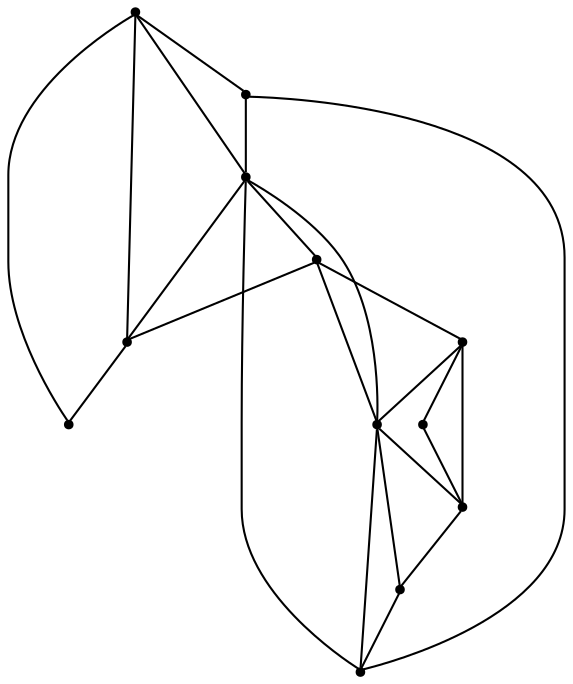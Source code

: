 graph {
  node [shape=point,comment="{\"directed\":false,\"doi\":\"10.1007/978-3-642-36763-2_38\",\"figure\":\"2 (2)\"}"]

  v0 [pos="1400.6056264071788,732.285268283505"]
  v1 [pos="1343.9783766772036,664.4491050089989"]
  v2 [pos="1446.2104362406674,786.9316105134524"]
  v3 [pos="1406.7641903446554,802.6840558835266"]
  v4 [pos="1343.9813988246792,750.996622713502"]
  v5 [pos="1266.6173501653263,765.9656553865452"]
  v6 [pos="1343.9783766772036,827.7591123482703"]
  v7 [pos="1190.6292375334115,705.2766068438167"]
  v8 [pos="1256.9155887155957,804.5802707070222"]
  v9 [pos="1190.6292375334115,786.9316105134524"]
  v10 [pos="1275.5279134059938,682.6728613415256"]
  v11 [pos="1190.6334367277984,751.9466377860381"]

  v0 -- v1 [id="-1",pos="1400.6056264071788,732.285268283505 1343.9783766772036,664.4491050089989 1343.9783766772036,664.4491050089989 1343.9783766772036,664.4491050089989"]
  v9 -- v11 [id="-2",pos="1190.6292375334115,786.9316105134524 1190.6334367277984,751.9466377860381 1190.6334367277984,751.9466377860381 1190.6334367277984,751.9466377860381"]
  v11 -- v7 [id="-3",pos="1190.6334367277984,751.9466377860381 1190.6292375334115,705.2766068438167 1190.6292375334115,705.2766068438167 1190.6292375334115,705.2766068438167"]
  v7 -- v5 [id="-4",pos="1190.6292375334115,705.2766068438167 1266.6173501653263,765.9656553865452 1266.6173501653263,765.9656553865452 1266.6173501653263,765.9656553865452"]
  v5 -- v6 [id="-5",pos="1266.6173501653263,765.9656553865452 1343.9783766772036,827.7591123482703 1343.9783766772036,827.7591123482703 1343.9783766772036,827.7591123482703"]
  v7 -- v10 [id="-6",pos="1190.6292375334115,705.2766068438167 1275.5279134059938,682.6728613415256 1275.5279134059938,682.6728613415256 1275.5279134059938,682.6728613415256"]
  v10 -- v1 [id="-7",pos="1275.5279134059938,682.6728613415256 1343.9783766772036,664.4491050089989 1343.9783766772036,664.4491050089989 1343.9783766772036,664.4491050089989"]
  v11 -- v8 [id="-8",pos="1190.6334367277984,751.9466377860381 1256.9155887155957,804.5802707070222 1256.9155887155957,804.5802707070222 1256.9155887155957,804.5802707070222"]
  v8 -- v5 [id="-9",pos="1256.9155887155957,804.5802707070222 1266.6173501653263,765.9656553865452 1266.6173501653263,765.9656553865452 1266.6173501653263,765.9656553865452"]
  v5 -- v11 [id="-10",pos="1266.6173501653263,765.9656553865452 1190.6334367277984,751.9466377860381 1190.6334367277984,751.9466377860381 1190.6334367277984,751.9466377860381"]
  v5 -- v10 [id="-11",pos="1266.6173501653263,765.9656553865452 1275.5279134059938,682.6728613415256 1275.5279134059938,682.6728613415256 1275.5279134059938,682.6728613415256"]
  v10 -- v4 [id="-12",pos="1275.5279134059938,682.6728613415256 1343.9813988246792,750.996622713502 1343.9813988246792,750.996622713502 1343.9813988246792,750.996622713502"]
  v6 -- v8 [id="-13",pos="1343.9783766772036,827.7591123482703 1256.9155887155957,804.5802707070222 1256.9155887155957,804.5802707070222 1256.9155887155957,804.5802707070222"]
  v8 -- v9 [id="-14",pos="1256.9155887155957,804.5802707070222 1190.6292375334115,786.9316105134524 1190.6292375334115,786.9316105134524 1190.6292375334115,786.9316105134524"]
  v6 -- v3 [id="-15",pos="1343.9783766772036,827.7591123482703 1406.7641903446554,802.6840558835266 1406.7641903446554,802.6840558835266 1406.7641903446554,802.6840558835266"]
  v3 -- v2 [id="-16",pos="1406.7641903446554,802.6840558835266 1446.2104362406674,786.9316105134524 1446.2104362406674,786.9316105134524 1446.2104362406674,786.9316105134524"]
  v1 -- v4 [id="-19",pos="1343.9783766772036,664.4491050089989 1343.9813988246792,750.996622713502 1343.9813988246792,750.996622713502 1343.9813988246792,750.996622713502"]
  v4 -- v6 [id="-20",pos="1343.9813988246792,750.996622713502 1343.9783766772036,827.7591123482703 1343.9783766772036,827.7591123482703 1343.9783766772036,827.7591123482703"]
  v4 -- v0 [id="-23",pos="1343.9813988246792,750.996622713502 1400.6056264071788,732.285268283505 1400.6056264071788,732.285268283505 1400.6056264071788,732.285268283505"]
  v4 -- v5 [id="-24",pos="1343.9813988246792,750.996622713502 1266.6173501653263,765.9656553865452 1266.6173501653263,765.9656553865452 1266.6173501653263,765.9656553865452"]
  v0 -- v3 [id="-25",pos="1400.6056264071788,732.285268283505 1406.7641903446554,802.6840558835266 1406.7641903446554,802.6840558835266 1406.7641903446554,802.6840558835266"]
  v3 -- v4 [id="-26",pos="1406.7641903446554,802.6840558835266 1343.9813988246792,750.996622713502 1343.9813988246792,750.996622713502 1343.9813988246792,750.996622713502"]
  v2 -- v0 [id="-27",pos="1446.2104362406674,786.9316105134524 1400.6056264071788,732.285268283505 1400.6056264071788,732.285268283505 1400.6056264071788,732.285268283505"]
}